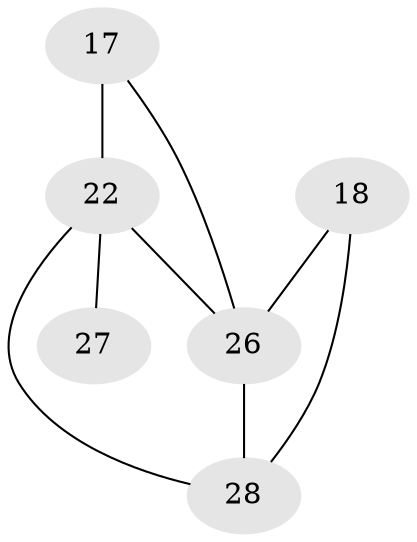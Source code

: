 // original degree distribution, {3: 0.14606741573033707, 2: 0.23595505617977527, 5: 0.033707865168539325, 1: 0.3595505617977528, 0: 0.16853932584269662, 4: 0.0449438202247191, 6: 0.011235955056179775}
// Generated by graph-tools (version 1.1) at 2025/35/03/04/25 23:35:45]
// undirected, 6 vertices, 8 edges
graph export_dot {
  node [color=gray90,style=filled];
  17;
  18;
  22;
  26;
  27;
  28;
  17 -- 22 [weight=3.0];
  17 -- 26 [weight=1.0];
  18 -- 26 [weight=1.0];
  18 -- 28 [weight=1.0];
  22 -- 26 [weight=1.0];
  22 -- 27 [weight=1.0];
  22 -- 28 [weight=1.0];
  26 -- 28 [weight=3.0];
}
